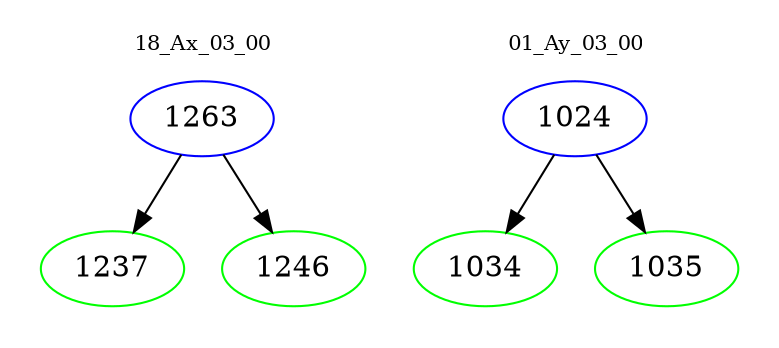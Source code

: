 digraph{
subgraph cluster_0 {
color = white
label = "18_Ax_03_00";
fontsize=10;
T0_1263 [label="1263", color="blue"]
T0_1263 -> T0_1237 [color="black"]
T0_1237 [label="1237", color="green"]
T0_1263 -> T0_1246 [color="black"]
T0_1246 [label="1246", color="green"]
}
subgraph cluster_1 {
color = white
label = "01_Ay_03_00";
fontsize=10;
T1_1024 [label="1024", color="blue"]
T1_1024 -> T1_1034 [color="black"]
T1_1034 [label="1034", color="green"]
T1_1024 -> T1_1035 [color="black"]
T1_1035 [label="1035", color="green"]
}
}
